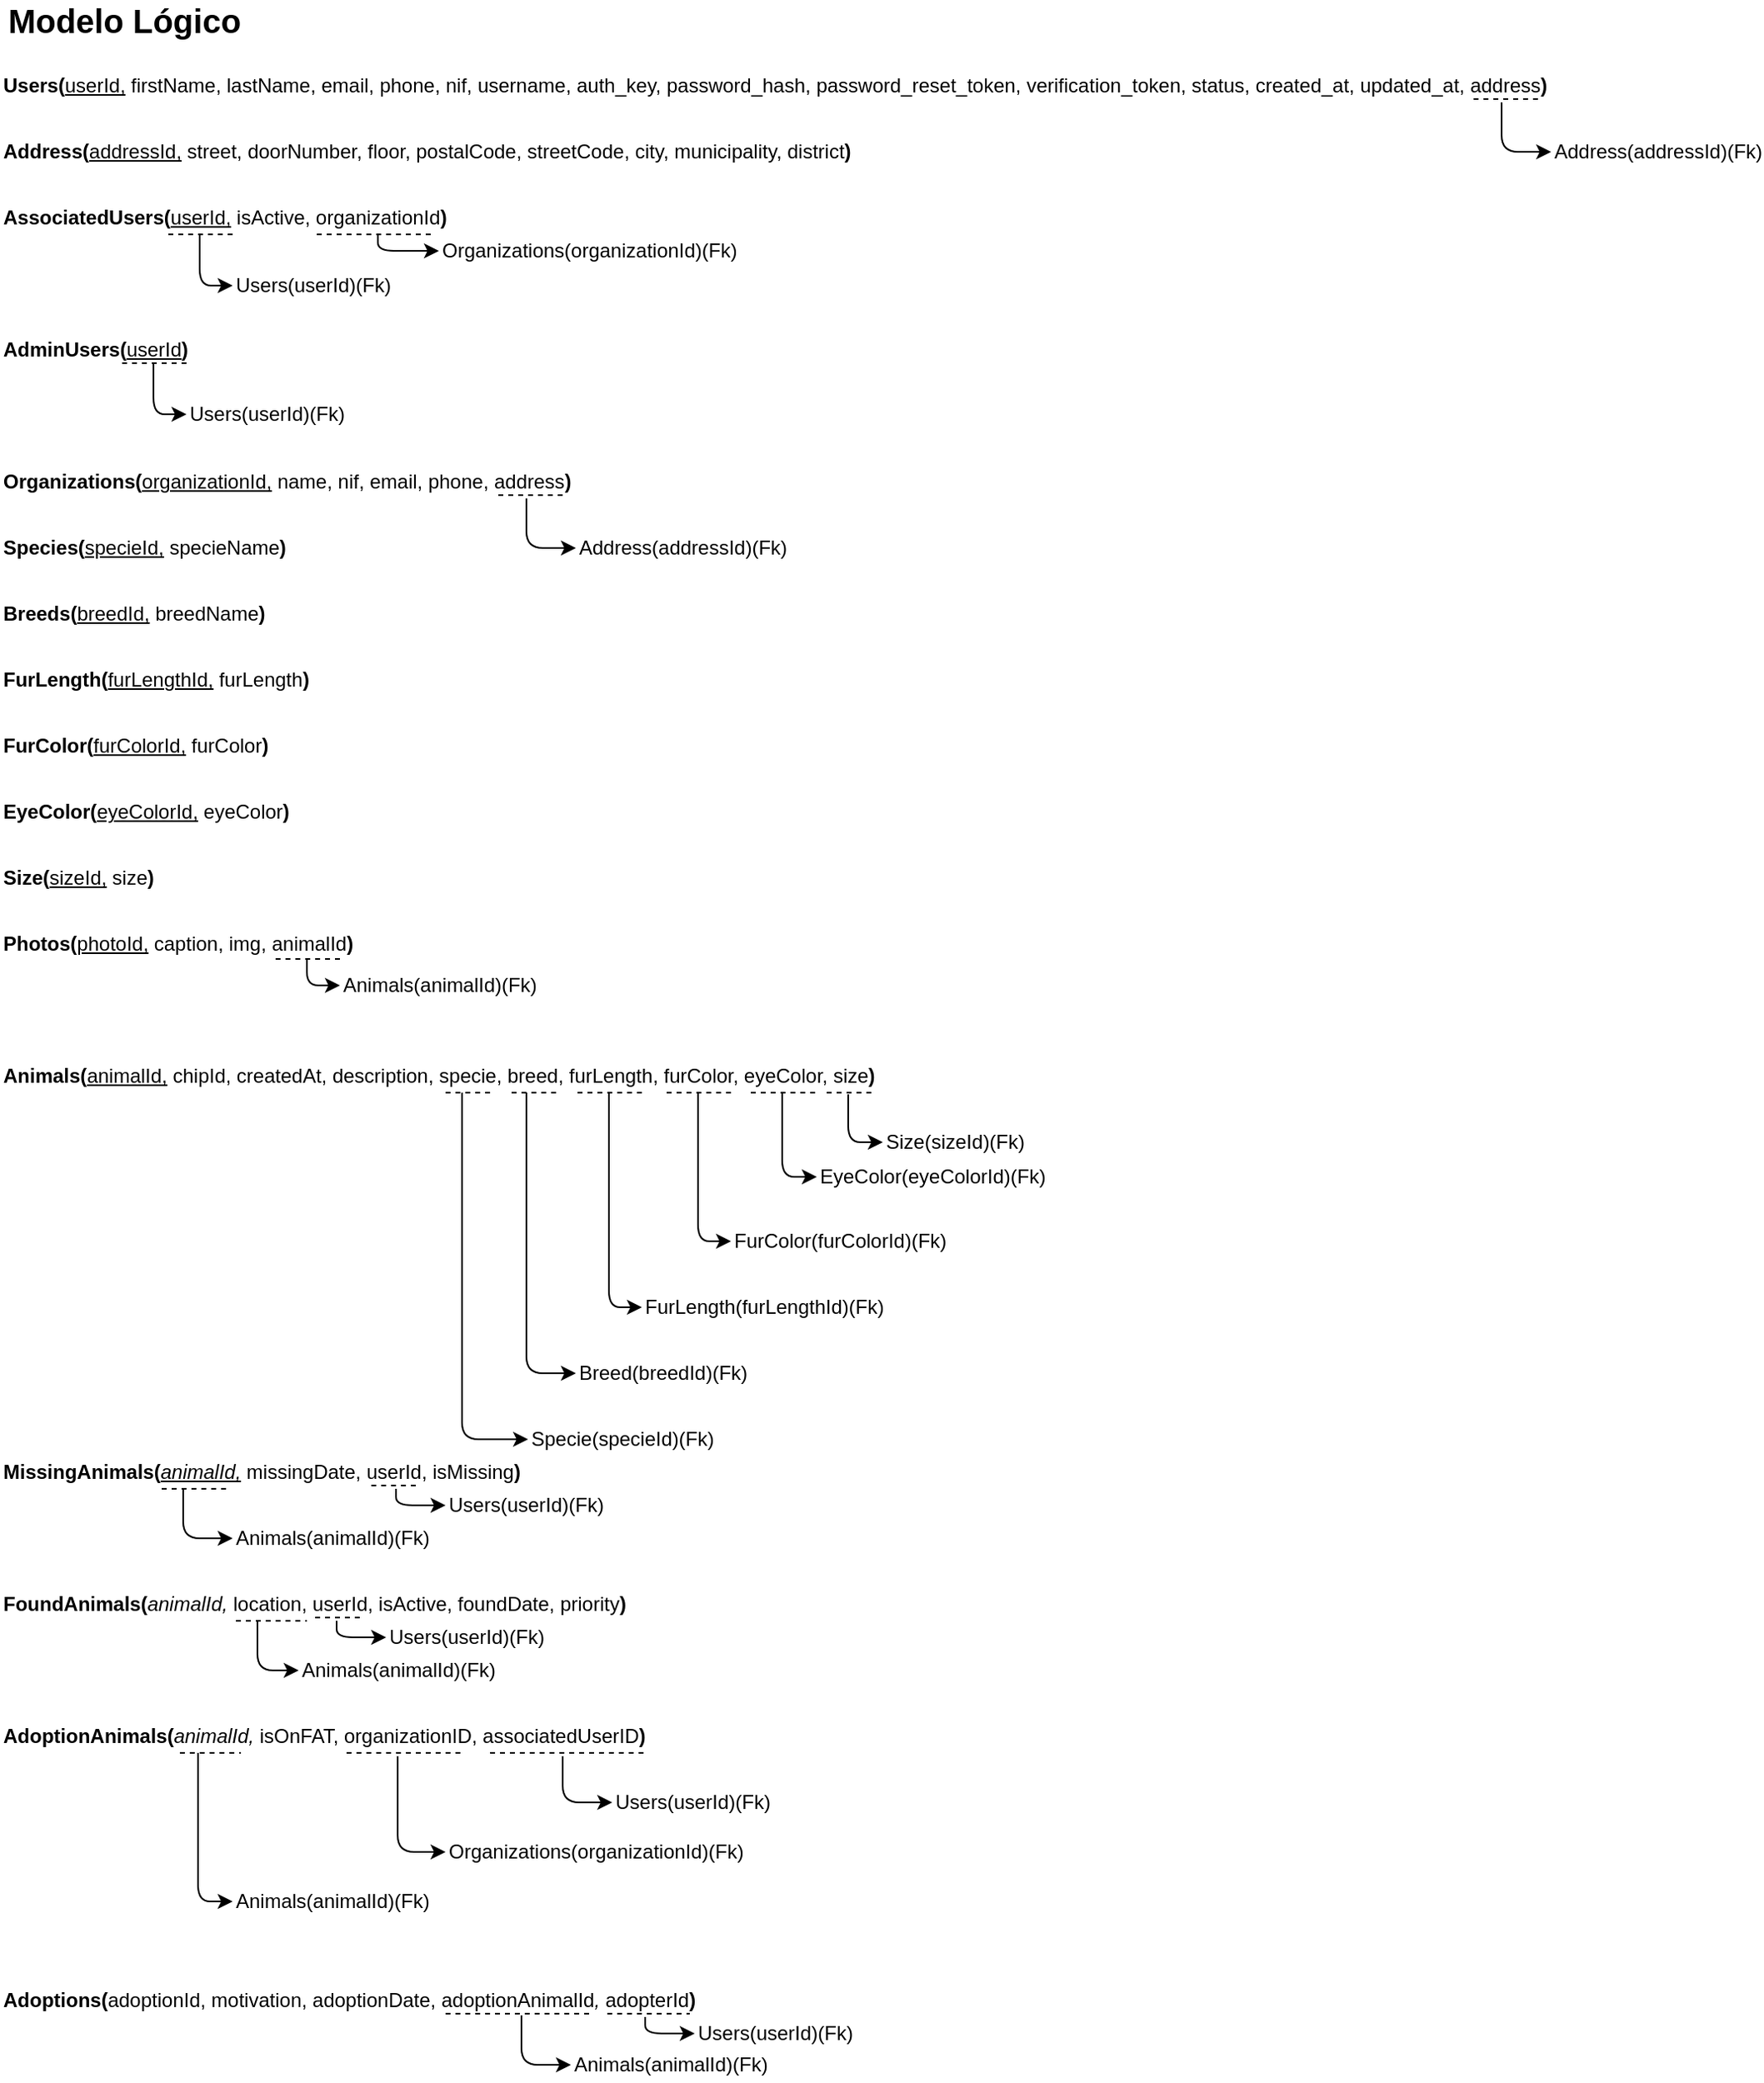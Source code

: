 <mxfile version="13.8.6" type="github">
  <diagram id="GfHvBRDyiS6jTgqCynyz" name="Page-1">
    <mxGraphModel dx="981" dy="535" grid="1" gridSize="10" guides="1" tooltips="1" connect="1" arrows="1" fold="1" page="1" pageScale="1" pageWidth="827" pageHeight="1169" math="0" shadow="0">
      <root>
        <mxCell id="0" />
        <mxCell id="1" parent="0" />
        <mxCell id="PWocoFGBxg9T5XWIW6W9-1" value="Modelo Lógico" style="text;html=1;strokeColor=none;fillColor=none;align=center;verticalAlign=middle;rounded=0;fontStyle=1;fontSize=20;" parent="1" vertex="1">
          <mxGeometry x="40" y="20" width="150" height="20" as="geometry" />
        </mxCell>
        <mxCell id="PWocoFGBxg9T5XWIW6W9-2" value="&lt;b&gt;Users(&lt;/b&gt;&lt;u&gt;userId,&lt;/u&gt;&amp;nbsp;firstName, lastName, email, phone, nif, username, auth_key, password_hash, password_reset_token, verification_token, status, created_at, updated_at, address&lt;b&gt;)&lt;/b&gt;" style="text;html=1;strokeColor=none;fillColor=none;align=left;verticalAlign=middle;rounded=0;" parent="1" vertex="1">
          <mxGeometry x="40" y="60" width="190" height="20" as="geometry" />
        </mxCell>
        <mxCell id="PWocoFGBxg9T5XWIW6W9-3" value="&lt;div&gt;&lt;b&gt;Organizations(&lt;/b&gt;&lt;u&gt;organizationId,&lt;/u&gt;&lt;span&gt;&amp;nbsp;name, nif, email, phone, address&lt;/span&gt;&lt;b&gt;)&lt;/b&gt;&lt;/div&gt;" style="text;html=1;strokeColor=none;fillColor=none;align=left;verticalAlign=middle;rounded=0;" parent="1" vertex="1">
          <mxGeometry x="40" y="300" width="40" height="20" as="geometry" />
        </mxCell>
        <mxCell id="PWocoFGBxg9T5XWIW6W9-4" value="&lt;b&gt;Animals(&lt;/b&gt;&lt;u&gt;animalId,&lt;/u&gt;&amp;nbsp;chipId, createdAt, description, specie, breed, furLength, furColor, eyeColor, size&lt;b&gt;)&lt;/b&gt;" style="text;html=1;strokeColor=none;fillColor=none;align=left;verticalAlign=middle;rounded=0;" parent="1" vertex="1">
          <mxGeometry x="40" y="660" width="40" height="20" as="geometry" />
        </mxCell>
        <mxCell id="PWocoFGBxg9T5XWIW6W9-9" value="" style="group" parent="1" vertex="1" connectable="0">
          <mxGeometry x="40" y="980" width="181" height="49" as="geometry" />
        </mxCell>
        <mxCell id="PWocoFGBxg9T5XWIW6W9-10" value="&lt;b&gt;FoundAnimals(&lt;/b&gt;&lt;i&gt;animalId,&lt;/i&gt;&amp;nbsp;location, userId, isActive, foundDate, priority&lt;b&gt;)&lt;/b&gt;" style="text;html=1;strokeColor=none;fillColor=none;align=left;verticalAlign=middle;rounded=0;" parent="PWocoFGBxg9T5XWIW6W9-9" vertex="1">
          <mxGeometry width="40" height="20" as="geometry" />
        </mxCell>
        <mxCell id="PWocoFGBxg9T5XWIW6W9-11" value="" style="endArrow=classic;html=1;edgeStyle=orthogonalEdgeStyle;entryX=0;entryY=0.5;entryDx=0;entryDy=0;" parent="PWocoFGBxg9T5XWIW6W9-9" target="PWocoFGBxg9T5XWIW6W9-17" edge="1">
          <mxGeometry width="50" height="50" relative="1" as="geometry">
            <mxPoint x="156" y="20" as="sourcePoint" />
            <mxPoint x="200" y="30" as="targetPoint" />
            <Array as="points">
              <mxPoint x="156" y="50" />
            </Array>
          </mxGeometry>
        </mxCell>
        <mxCell id="PWocoFGBxg9T5XWIW6W9-12" value="" style="endArrow=none;dashed=1;html=1;strokeWidth=1;" parent="PWocoFGBxg9T5XWIW6W9-9" edge="1">
          <mxGeometry width="50" height="50" relative="1" as="geometry">
            <mxPoint x="143" y="20" as="sourcePoint" />
            <mxPoint x="186" y="20" as="targetPoint" />
          </mxGeometry>
        </mxCell>
        <mxCell id="PWocoFGBxg9T5XWIW6W9-13" value="" style="group" parent="1" vertex="1" connectable="0">
          <mxGeometry x="40" y="1060" width="181" height="49" as="geometry" />
        </mxCell>
        <mxCell id="PWocoFGBxg9T5XWIW6W9-14" value="&lt;b&gt;AdoptionAnimals(&lt;/b&gt;&lt;i&gt;animalId,&lt;/i&gt;&amp;nbsp;isOnFAT, organizationID, associatedUserID&lt;b&gt;)&lt;/b&gt;" style="text;html=1;strokeColor=none;fillColor=none;align=left;verticalAlign=middle;rounded=0;" parent="PWocoFGBxg9T5XWIW6W9-13" vertex="1">
          <mxGeometry width="40" height="20" as="geometry" />
        </mxCell>
        <mxCell id="PWocoFGBxg9T5XWIW6W9-15" value="" style="endArrow=classic;html=1;edgeStyle=orthogonalEdgeStyle;entryX=0;entryY=0.5;entryDx=0;entryDy=0;" parent="PWocoFGBxg9T5XWIW6W9-13" target="PWocoFGBxg9T5XWIW6W9-25" edge="1">
          <mxGeometry width="50" height="50" relative="1" as="geometry">
            <mxPoint x="120" y="20" as="sourcePoint" />
            <mxPoint x="150" y="40" as="targetPoint" />
            <Array as="points">
              <mxPoint x="120" y="110" />
            </Array>
          </mxGeometry>
        </mxCell>
        <mxCell id="PWocoFGBxg9T5XWIW6W9-16" value="" style="endArrow=none;dashed=1;html=1;strokeWidth=1;" parent="PWocoFGBxg9T5XWIW6W9-13" edge="1">
          <mxGeometry width="50" height="50" relative="1" as="geometry">
            <mxPoint x="109" y="20" as="sourcePoint" />
            <mxPoint x="146" y="20" as="targetPoint" />
          </mxGeometry>
        </mxCell>
        <mxCell id="PWocoFGBxg9T5XWIW6W9-17" value="Animals(animalId)(Fk)" style="text;html=1;strokeColor=none;fillColor=none;align=left;verticalAlign=middle;rounded=0;" parent="1" vertex="1">
          <mxGeometry x="221" y="1020" width="40" height="20" as="geometry" />
        </mxCell>
        <mxCell id="PWocoFGBxg9T5XWIW6W9-18" value="" style="endArrow=none;dashed=1;html=1;strokeWidth=1;" parent="1" edge="1">
          <mxGeometry width="50" height="50" relative="1" as="geometry">
            <mxPoint x="265" y="918" as="sourcePoint" />
            <mxPoint x="295" y="918" as="targetPoint" />
          </mxGeometry>
        </mxCell>
        <mxCell id="PWocoFGBxg9T5XWIW6W9-19" value="" style="endArrow=classic;html=1;strokeWidth=1;entryX=0;entryY=0.5;entryDx=0;entryDy=0;" parent="1" target="PWocoFGBxg9T5XWIW6W9-8" edge="1">
          <mxGeometry width="50" height="50" relative="1" as="geometry">
            <mxPoint x="151" y="920" as="sourcePoint" />
            <mxPoint x="231" y="1020" as="targetPoint" />
            <Array as="points">
              <mxPoint x="151" y="950" />
            </Array>
          </mxGeometry>
        </mxCell>
        <mxCell id="PWocoFGBxg9T5XWIW6W9-20" value="" style="endArrow=classic;html=1;strokeWidth=1;entryX=0;entryY=0.5;entryDx=0;entryDy=0;" parent="1" edge="1">
          <mxGeometry width="50" height="50" relative="1" as="geometry">
            <mxPoint x="280" y="920" as="sourcePoint" />
            <mxPoint x="310" y="930" as="targetPoint" />
            <Array as="points">
              <mxPoint x="280" y="930" />
            </Array>
          </mxGeometry>
        </mxCell>
        <mxCell id="PWocoFGBxg9T5XWIW6W9-21" value="Users(userId)(Fk)" style="text;html=1;strokeColor=none;fillColor=none;align=left;verticalAlign=middle;rounded=0;" parent="1" vertex="1">
          <mxGeometry x="310" y="920" width="40" height="20" as="geometry" />
        </mxCell>
        <mxCell id="PWocoFGBxg9T5XWIW6W9-22" value="" style="endArrow=none;dashed=1;html=1;strokeWidth=1;" parent="1" edge="1">
          <mxGeometry width="50" height="50" relative="1" as="geometry">
            <mxPoint x="231" y="998" as="sourcePoint" />
            <mxPoint x="261" y="998" as="targetPoint" />
          </mxGeometry>
        </mxCell>
        <mxCell id="PWocoFGBxg9T5XWIW6W9-23" value="" style="endArrow=classic;html=1;strokeWidth=1;entryX=0;entryY=0.5;entryDx=0;entryDy=0;" parent="1" target="PWocoFGBxg9T5XWIW6W9-24" edge="1">
          <mxGeometry width="50" height="50" relative="1" as="geometry">
            <mxPoint x="244" y="1000" as="sourcePoint" />
            <mxPoint x="204" y="1100" as="targetPoint" />
            <Array as="points">
              <mxPoint x="244" y="1010" />
            </Array>
          </mxGeometry>
        </mxCell>
        <mxCell id="PWocoFGBxg9T5XWIW6W9-24" value="Users(userId)(Fk)" style="text;html=1;strokeColor=none;fillColor=none;align=left;verticalAlign=middle;rounded=0;" parent="1" vertex="1">
          <mxGeometry x="274" y="1000" width="40" height="20" as="geometry" />
        </mxCell>
        <mxCell id="PWocoFGBxg9T5XWIW6W9-25" value="Animals(animalId)(Fk)" style="text;html=1;strokeColor=none;fillColor=none;align=left;verticalAlign=middle;rounded=0;" parent="1" vertex="1">
          <mxGeometry x="181" y="1160" width="40" height="20" as="geometry" />
        </mxCell>
        <mxCell id="PWocoFGBxg9T5XWIW6W9-26" value="" style="endArrow=none;dashed=1;html=1;strokeWidth=1;" parent="1" edge="1">
          <mxGeometry width="50" height="50" relative="1" as="geometry">
            <mxPoint x="337" y="1080" as="sourcePoint" />
            <mxPoint x="430" y="1080" as="targetPoint" />
          </mxGeometry>
        </mxCell>
        <mxCell id="PWocoFGBxg9T5XWIW6W9-27" value="" style="endArrow=classic;html=1;strokeWidth=1;entryX=0;entryY=0.5;entryDx=0;entryDy=0;" parent="1" target="PWocoFGBxg9T5XWIW6W9-28" edge="1">
          <mxGeometry width="50" height="50" relative="1" as="geometry">
            <mxPoint x="381" y="1082" as="sourcePoint" />
            <mxPoint x="341" y="1182" as="targetPoint" />
            <Array as="points">
              <mxPoint x="381" y="1110" />
            </Array>
          </mxGeometry>
        </mxCell>
        <mxCell id="PWocoFGBxg9T5XWIW6W9-28" value="Users(userId)(Fk)" style="text;html=1;strokeColor=none;fillColor=none;align=left;verticalAlign=middle;rounded=0;" parent="1" vertex="1">
          <mxGeometry x="411" y="1100" width="40" height="20" as="geometry" />
        </mxCell>
        <mxCell id="PWocoFGBxg9T5XWIW6W9-29" value="" style="endArrow=none;dashed=1;html=1;strokeWidth=1;" parent="1" edge="1">
          <mxGeometry width="50" height="50" relative="1" as="geometry">
            <mxPoint x="250" y="1080" as="sourcePoint" />
            <mxPoint x="320" y="1080" as="targetPoint" />
          </mxGeometry>
        </mxCell>
        <mxCell id="PWocoFGBxg9T5XWIW6W9-30" value="" style="endArrow=classic;html=1;strokeWidth=1;entryX=0;entryY=0.5;entryDx=0;entryDy=0;" parent="1" target="PWocoFGBxg9T5XWIW6W9-31" edge="1">
          <mxGeometry width="50" height="50" relative="1" as="geometry">
            <mxPoint x="281" y="1082" as="sourcePoint" />
            <mxPoint x="241" y="1182" as="targetPoint" />
            <Array as="points">
              <mxPoint x="281" y="1140" />
            </Array>
          </mxGeometry>
        </mxCell>
        <mxCell id="PWocoFGBxg9T5XWIW6W9-31" value="Organizations(organizationId)(Fk)" style="text;html=1;strokeColor=none;fillColor=none;align=left;verticalAlign=middle;rounded=0;" parent="1" vertex="1">
          <mxGeometry x="310" y="1130" width="40" height="20" as="geometry" />
        </mxCell>
        <mxCell id="PWocoFGBxg9T5XWIW6W9-32" value="&lt;b&gt;AssociatedUsers(&lt;/b&gt;&lt;u&gt;userId,&lt;/u&gt;&amp;nbsp;isActive, organizationId&lt;b&gt;)&lt;/b&gt;" style="text;html=1;strokeColor=none;fillColor=none;align=left;verticalAlign=middle;rounded=0;" parent="1" vertex="1">
          <mxGeometry x="40" y="140" width="40" height="20" as="geometry" />
        </mxCell>
        <mxCell id="PWocoFGBxg9T5XWIW6W9-33" value="" style="endArrow=none;dashed=1;html=1;strokeWidth=1;" parent="1" edge="1">
          <mxGeometry width="50" height="50" relative="1" as="geometry">
            <mxPoint x="142" y="160" as="sourcePoint" />
            <mxPoint x="181" y="160" as="targetPoint" />
          </mxGeometry>
        </mxCell>
        <mxCell id="PWocoFGBxg9T5XWIW6W9-34" value="" style="endArrow=none;dashed=1;html=1;strokeWidth=1;" parent="1" edge="1">
          <mxGeometry width="50" height="50" relative="1" as="geometry">
            <mxPoint x="232" y="160" as="sourcePoint" />
            <mxPoint x="302" y="160" as="targetPoint" />
          </mxGeometry>
        </mxCell>
        <mxCell id="PWocoFGBxg9T5XWIW6W9-35" value="" style="endArrow=classic;html=1;strokeWidth=1;entryX=0;entryY=0.5;entryDx=0;entryDy=0;" parent="1" target="PWocoFGBxg9T5XWIW6W9-36" edge="1">
          <mxGeometry width="50" height="50" relative="1" as="geometry">
            <mxPoint x="161" y="160" as="sourcePoint" />
            <mxPoint x="151" y="190" as="targetPoint" />
            <Array as="points">
              <mxPoint x="161" y="191" />
            </Array>
          </mxGeometry>
        </mxCell>
        <mxCell id="PWocoFGBxg9T5XWIW6W9-36" value="Users(userId)(Fk)" style="text;html=1;strokeColor=none;fillColor=none;align=left;verticalAlign=middle;rounded=0;" parent="1" vertex="1">
          <mxGeometry x="181" y="181" width="40" height="20" as="geometry" />
        </mxCell>
        <mxCell id="PWocoFGBxg9T5XWIW6W9-37" value="Organizations(organizationId)(Fk)" style="text;html=1;strokeColor=none;fillColor=none;align=left;verticalAlign=middle;rounded=0;" parent="1" vertex="1">
          <mxGeometry x="306" y="160" width="40" height="20" as="geometry" />
        </mxCell>
        <mxCell id="PWocoFGBxg9T5XWIW6W9-38" value="" style="endArrow=classic;html=1;strokeWidth=1;entryX=0;entryY=0.5;entryDx=0;entryDy=0;" parent="1" target="PWocoFGBxg9T5XWIW6W9-37" edge="1">
          <mxGeometry width="50" height="50" relative="1" as="geometry">
            <mxPoint x="269" y="160" as="sourcePoint" />
            <mxPoint x="269" y="60" as="targetPoint" />
            <Array as="points">
              <mxPoint x="269" y="170" />
            </Array>
          </mxGeometry>
        </mxCell>
        <mxCell id="PWocoFGBxg9T5XWIW6W9-43" value="" style="endArrow=none;dashed=1;html=1;strokeWidth=1;" parent="1" edge="1">
          <mxGeometry width="50" height="50" relative="1" as="geometry">
            <mxPoint x="310" y="680" as="sourcePoint" />
            <mxPoint x="340" y="680" as="targetPoint" />
          </mxGeometry>
        </mxCell>
        <mxCell id="PWocoFGBxg9T5XWIW6W9-44" value="" style="endArrow=classic;html=1;strokeWidth=1;entryX=0;entryY=0.5;entryDx=0;entryDy=0;" parent="1" target="PWocoFGBxg9T5XWIW6W9-45" edge="1">
          <mxGeometry width="50" height="50" relative="1" as="geometry">
            <mxPoint x="320" y="680" as="sourcePoint" />
            <mxPoint x="310" y="710" as="targetPoint" />
            <Array as="points">
              <mxPoint x="320" y="890" />
            </Array>
          </mxGeometry>
        </mxCell>
        <mxCell id="PWocoFGBxg9T5XWIW6W9-45" value="Specie(specieId)(Fk)" style="text;html=1;strokeColor=none;fillColor=none;align=left;verticalAlign=middle;rounded=0;" parent="1" vertex="1">
          <mxGeometry x="360" y="880" width="40" height="20" as="geometry" />
        </mxCell>
        <mxCell id="PWocoFGBxg9T5XWIW6W9-46" value="" style="endArrow=none;dashed=1;html=1;strokeWidth=1;" parent="1" edge="1">
          <mxGeometry width="50" height="50" relative="1" as="geometry">
            <mxPoint x="350" y="680" as="sourcePoint" />
            <mxPoint x="380" y="680" as="targetPoint" />
          </mxGeometry>
        </mxCell>
        <mxCell id="PWocoFGBxg9T5XWIW6W9-47" value="" style="endArrow=classic;html=1;strokeWidth=1;entryX=0;entryY=0.5;entryDx=0;entryDy=0;" parent="1" target="PWocoFGBxg9T5XWIW6W9-48" edge="1">
          <mxGeometry width="50" height="50" relative="1" as="geometry">
            <mxPoint x="359" y="680" as="sourcePoint" />
            <mxPoint x="349" y="780" as="targetPoint" />
            <Array as="points">
              <mxPoint x="359" y="781" />
              <mxPoint x="359" y="850" />
            </Array>
          </mxGeometry>
        </mxCell>
        <mxCell id="PWocoFGBxg9T5XWIW6W9-48" value="Breed(breedId)(Fk)" style="text;html=1;strokeColor=none;fillColor=none;align=left;verticalAlign=middle;rounded=0;" parent="1" vertex="1">
          <mxGeometry x="389" y="840" width="40" height="20" as="geometry" />
        </mxCell>
        <mxCell id="PWocoFGBxg9T5XWIW6W9-49" value="" style="endArrow=none;dashed=1;html=1;strokeWidth=1;" parent="1" edge="1">
          <mxGeometry width="50" height="50" relative="1" as="geometry">
            <mxPoint x="390" y="680" as="sourcePoint" />
            <mxPoint x="430" y="680" as="targetPoint" />
          </mxGeometry>
        </mxCell>
        <mxCell id="PWocoFGBxg9T5XWIW6W9-50" value="" style="endArrow=classic;html=1;strokeWidth=1;entryX=0;entryY=0.5;entryDx=0;entryDy=0;" parent="1" target="PWocoFGBxg9T5XWIW6W9-51" edge="1">
          <mxGeometry width="50" height="50" relative="1" as="geometry">
            <mxPoint x="409" y="680" as="sourcePoint" />
            <mxPoint x="399" y="710" as="targetPoint" />
            <Array as="points">
              <mxPoint x="409" y="810" />
            </Array>
          </mxGeometry>
        </mxCell>
        <mxCell id="PWocoFGBxg9T5XWIW6W9-51" value="FurLength(furLengthId)(Fk)" style="text;html=1;strokeColor=none;fillColor=none;align=left;verticalAlign=middle;rounded=0;" parent="1" vertex="1">
          <mxGeometry x="429" y="800" width="40" height="20" as="geometry" />
        </mxCell>
        <mxCell id="PWocoFGBxg9T5XWIW6W9-54" value="" style="endArrow=none;dashed=1;html=1;strokeWidth=1;" parent="1" edge="1">
          <mxGeometry width="50" height="50" relative="1" as="geometry">
            <mxPoint x="444" y="680" as="sourcePoint" />
            <mxPoint x="483" y="680" as="targetPoint" />
          </mxGeometry>
        </mxCell>
        <mxCell id="PWocoFGBxg9T5XWIW6W9-55" value="" style="endArrow=classic;html=1;strokeWidth=1;entryX=0;entryY=0.5;entryDx=0;entryDy=0;" parent="1" target="PWocoFGBxg9T5XWIW6W9-56" edge="1">
          <mxGeometry width="50" height="50" relative="1" as="geometry">
            <mxPoint x="463" y="680" as="sourcePoint" />
            <mxPoint x="453" y="710" as="targetPoint" />
            <Array as="points">
              <mxPoint x="463" y="770" />
            </Array>
          </mxGeometry>
        </mxCell>
        <mxCell id="PWocoFGBxg9T5XWIW6W9-56" value="FurColor(furColorId)(Fk)" style="text;html=1;strokeColor=none;fillColor=none;align=left;verticalAlign=middle;rounded=0;" parent="1" vertex="1">
          <mxGeometry x="483" y="760" width="40" height="20" as="geometry" />
        </mxCell>
        <mxCell id="PWocoFGBxg9T5XWIW6W9-57" value="" style="endArrow=none;dashed=1;html=1;strokeWidth=1;" parent="1" edge="1">
          <mxGeometry width="50" height="50" relative="1" as="geometry">
            <mxPoint x="495" y="680" as="sourcePoint" />
            <mxPoint x="534" y="680" as="targetPoint" />
          </mxGeometry>
        </mxCell>
        <mxCell id="PWocoFGBxg9T5XWIW6W9-58" value="" style="endArrow=classic;html=1;strokeWidth=1;entryX=0;entryY=0.5;entryDx=0;entryDy=0;" parent="1" target="PWocoFGBxg9T5XWIW6W9-59" edge="1">
          <mxGeometry width="50" height="50" relative="1" as="geometry">
            <mxPoint x="514" y="680" as="sourcePoint" />
            <mxPoint x="504" y="710" as="targetPoint" />
            <Array as="points">
              <mxPoint x="514" y="731" />
            </Array>
          </mxGeometry>
        </mxCell>
        <mxCell id="PWocoFGBxg9T5XWIW6W9-59" value="EyeColor(eyeColorId)(Fk)" style="text;html=1;strokeColor=none;fillColor=none;align=left;verticalAlign=middle;rounded=0;" parent="1" vertex="1">
          <mxGeometry x="535" y="721" width="40" height="20" as="geometry" />
        </mxCell>
        <mxCell id="PWocoFGBxg9T5XWIW6W9-68" value="&lt;b&gt;AdminUsers(&lt;/b&gt;&lt;u&gt;userId&lt;/u&gt;&lt;b&gt;)&lt;/b&gt;" style="text;html=1;strokeColor=none;fillColor=none;align=left;verticalAlign=middle;rounded=0;" parent="1" vertex="1">
          <mxGeometry x="40" y="220" width="40" height="20" as="geometry" />
        </mxCell>
        <mxCell id="PWocoFGBxg9T5XWIW6W9-69" value="" style="endArrow=none;dashed=1;html=1;strokeWidth=1;" parent="1" edge="1">
          <mxGeometry width="50" height="50" relative="1" as="geometry">
            <mxPoint x="114" y="238" as="sourcePoint" />
            <mxPoint x="153" y="238" as="targetPoint" />
          </mxGeometry>
        </mxCell>
        <mxCell id="PWocoFGBxg9T5XWIW6W9-70" value="" style="endArrow=classic;html=1;strokeWidth=1;entryX=0;entryY=0.5;entryDx=0;entryDy=0;" parent="1" target="PWocoFGBxg9T5XWIW6W9-71" edge="1">
          <mxGeometry width="50" height="50" relative="1" as="geometry">
            <mxPoint x="133" y="238" as="sourcePoint" />
            <mxPoint x="123" y="268" as="targetPoint" />
            <Array as="points">
              <mxPoint x="133" y="269" />
            </Array>
          </mxGeometry>
        </mxCell>
        <mxCell id="PWocoFGBxg9T5XWIW6W9-71" value="Users(userId)(Fk)" style="text;html=1;strokeColor=none;fillColor=none;align=left;verticalAlign=middle;rounded=0;" parent="1" vertex="1">
          <mxGeometry x="153" y="259" width="40" height="20" as="geometry" />
        </mxCell>
        <mxCell id="PWocoFGBxg9T5XWIW6W9-85" value="&lt;b&gt;Species(&lt;/b&gt;&lt;u&gt;specieId,&lt;/u&gt;&amp;nbsp;specieName&lt;b&gt;)&lt;/b&gt;" style="text;html=1;strokeColor=none;fillColor=none;align=left;verticalAlign=middle;rounded=0;" parent="1" vertex="1">
          <mxGeometry x="40" y="340" width="40" height="20" as="geometry" />
        </mxCell>
        <mxCell id="PWocoFGBxg9T5XWIW6W9-89" value="&lt;b&gt;Breeds(&lt;/b&gt;&lt;u&gt;breedId,&lt;/u&gt;&amp;nbsp;breedName&lt;b&gt;)&lt;/b&gt;" style="text;html=1;strokeColor=none;fillColor=none;align=left;verticalAlign=middle;rounded=0;" parent="1" vertex="1">
          <mxGeometry x="40" y="380" width="40" height="20" as="geometry" />
        </mxCell>
        <mxCell id="PWocoFGBxg9T5XWIW6W9-90" value="&lt;b&gt;FurLength(&lt;/b&gt;&lt;u&gt;furLengthId,&lt;/u&gt;&amp;nbsp;furLength&lt;b&gt;)&lt;/b&gt;" style="text;html=1;strokeColor=none;fillColor=none;align=left;verticalAlign=middle;rounded=0;" parent="1" vertex="1">
          <mxGeometry x="40" y="420" width="40" height="20" as="geometry" />
        </mxCell>
        <mxCell id="PWocoFGBxg9T5XWIW6W9-91" value="&lt;b&gt;FurColor(&lt;/b&gt;&lt;u&gt;furColorId,&lt;/u&gt;&amp;nbsp;furColor&lt;b&gt;)&lt;/b&gt;" style="text;html=1;strokeColor=none;fillColor=none;align=left;verticalAlign=middle;rounded=0;" parent="1" vertex="1">
          <mxGeometry x="40" y="460" width="40" height="20" as="geometry" />
        </mxCell>
        <mxCell id="PWocoFGBxg9T5XWIW6W9-92" value="&lt;b&gt;EyeColor(&lt;/b&gt;&lt;u&gt;eyeColorId,&lt;/u&gt;&amp;nbsp;eyeColor&lt;b&gt;)&lt;/b&gt;" style="text;html=1;strokeColor=none;fillColor=none;align=left;verticalAlign=middle;rounded=0;" parent="1" vertex="1">
          <mxGeometry x="40" y="500" width="40" height="20" as="geometry" />
        </mxCell>
        <mxCell id="PWocoFGBxg9T5XWIW6W9-93" value="&lt;b&gt;Size(&lt;/b&gt;&lt;u&gt;sizeId,&lt;/u&gt;&amp;nbsp;size&lt;b&gt;)&lt;/b&gt;" style="text;html=1;strokeColor=none;fillColor=none;align=left;verticalAlign=middle;rounded=0;" parent="1" vertex="1">
          <mxGeometry x="40" y="540" width="40" height="20" as="geometry" />
        </mxCell>
        <mxCell id="PWocoFGBxg9T5XWIW6W9-94" value="&lt;b&gt;Photos(&lt;/b&gt;&lt;u&gt;photoId,&lt;/u&gt;&amp;nbsp;caption, img, animalId&lt;b&gt;)&lt;/b&gt;" style="text;html=1;strokeColor=none;fillColor=none;align=left;verticalAlign=middle;rounded=0;" parent="1" vertex="1">
          <mxGeometry x="40" y="580" width="40" height="20" as="geometry" />
        </mxCell>
        <mxCell id="PWocoFGBxg9T5XWIW6W9-95" value="" style="endArrow=none;dashed=1;html=1;strokeWidth=1;" parent="1" edge="1">
          <mxGeometry width="50" height="50" relative="1" as="geometry">
            <mxPoint x="541" y="680" as="sourcePoint" />
            <mxPoint x="570" y="680" as="targetPoint" />
          </mxGeometry>
        </mxCell>
        <mxCell id="PWocoFGBxg9T5XWIW6W9-96" value="" style="endArrow=classic;html=1;strokeWidth=1;entryX=0;entryY=0.5;entryDx=0;entryDy=0;" parent="1" target="PWocoFGBxg9T5XWIW6W9-97" edge="1">
          <mxGeometry width="50" height="50" relative="1" as="geometry">
            <mxPoint x="554" y="681" as="sourcePoint" />
            <mxPoint x="544" y="711" as="targetPoint" />
            <Array as="points">
              <mxPoint x="554" y="710" />
            </Array>
          </mxGeometry>
        </mxCell>
        <mxCell id="PWocoFGBxg9T5XWIW6W9-97" value="Size(sizeId)(Fk)" style="text;html=1;strokeColor=none;fillColor=none;align=left;verticalAlign=middle;rounded=0;" parent="1" vertex="1">
          <mxGeometry x="575" y="700" width="40" height="20" as="geometry" />
        </mxCell>
        <mxCell id="PWocoFGBxg9T5XWIW6W9-6" value="&lt;b&gt;MissingAnimals(&lt;/b&gt;&lt;i&gt;&lt;u&gt;animalId,&lt;/u&gt;&amp;nbsp;&lt;/i&gt;missingDate, userId, isMissing&lt;b&gt;)&lt;/b&gt;" style="text;html=1;strokeColor=none;fillColor=none;align=left;verticalAlign=middle;rounded=0;" parent="1" vertex="1">
          <mxGeometry x="40" y="900" width="40" height="20" as="geometry" />
        </mxCell>
        <mxCell id="PWocoFGBxg9T5XWIW6W9-7" value="" style="endArrow=none;dashed=1;html=1;strokeWidth=1;" parent="1" edge="1">
          <mxGeometry x="40" y="900" width="50" height="50" as="geometry">
            <mxPoint x="138" y="920" as="sourcePoint" />
            <mxPoint x="180" y="920" as="targetPoint" />
          </mxGeometry>
        </mxCell>
        <mxCell id="PWocoFGBxg9T5XWIW6W9-8" value="Animals(animalId)(Fk)" style="text;html=1;strokeColor=none;fillColor=none;align=left;verticalAlign=middle;rounded=0;" parent="1" vertex="1">
          <mxGeometry x="181" y="940" width="40" height="20" as="geometry" />
        </mxCell>
        <mxCell id="5tncFmEeMktKya2R_u3N-8" value="" style="endArrow=classic;html=1;strokeWidth=1;entryX=0;entryY=0.5;entryDx=0;entryDy=0;" parent="1" target="5tncFmEeMktKya2R_u3N-10" edge="1">
          <mxGeometry width="50" height="50" relative="1" as="geometry">
            <mxPoint x="226" y="599" as="sourcePoint" />
            <mxPoint x="306" y="699" as="targetPoint" />
            <Array as="points">
              <mxPoint x="226" y="615" />
            </Array>
          </mxGeometry>
        </mxCell>
        <mxCell id="5tncFmEeMktKya2R_u3N-9" value="" style="endArrow=none;dashed=1;html=1;strokeWidth=1;" parent="1" edge="1">
          <mxGeometry x="109" y="579" width="50" height="50" as="geometry">
            <mxPoint x="207" y="599" as="sourcePoint" />
            <mxPoint x="249" y="599" as="targetPoint" />
          </mxGeometry>
        </mxCell>
        <mxCell id="5tncFmEeMktKya2R_u3N-10" value="Animals(animalId)(Fk)" style="text;html=1;strokeColor=none;fillColor=none;align=left;verticalAlign=middle;rounded=0;" parent="1" vertex="1">
          <mxGeometry x="246" y="605" width="40" height="20" as="geometry" />
        </mxCell>
        <mxCell id="4RUtX9jEPZVwRdxin6sf-4" value="" style="endArrow=none;dashed=1;html=1;strokeWidth=1;" parent="1" edge="1">
          <mxGeometry width="50" height="50" relative="1" as="geometry">
            <mxPoint x="408" y="1238" as="sourcePoint" />
            <mxPoint x="458" y="1238" as="targetPoint" />
          </mxGeometry>
        </mxCell>
        <mxCell id="4RUtX9jEPZVwRdxin6sf-5" value="" style="endArrow=classic;html=1;strokeWidth=1;entryX=0;entryY=0.5;entryDx=0;entryDy=0;" parent="1" target="4RUtX9jEPZVwRdxin6sf-10" edge="1">
          <mxGeometry width="50" height="50" relative="1" as="geometry">
            <mxPoint x="356" y="1239" as="sourcePoint" />
            <mxPoint x="436" y="1339" as="targetPoint" />
            <Array as="points">
              <mxPoint x="356" y="1269" />
            </Array>
          </mxGeometry>
        </mxCell>
        <mxCell id="4RUtX9jEPZVwRdxin6sf-6" value="" style="endArrow=classic;html=1;strokeWidth=1;entryX=0;entryY=0.5;entryDx=0;entryDy=0;" parent="1" edge="1">
          <mxGeometry width="50" height="50" relative="1" as="geometry">
            <mxPoint x="431" y="1240" as="sourcePoint" />
            <mxPoint x="461" y="1250" as="targetPoint" />
            <Array as="points">
              <mxPoint x="431" y="1250" />
            </Array>
          </mxGeometry>
        </mxCell>
        <mxCell id="4RUtX9jEPZVwRdxin6sf-7" value="Users(userId)(Fk)" style="text;html=1;strokeColor=none;fillColor=none;align=left;verticalAlign=middle;rounded=0;" parent="1" vertex="1">
          <mxGeometry x="461" y="1240" width="40" height="20" as="geometry" />
        </mxCell>
        <mxCell id="4RUtX9jEPZVwRdxin6sf-8" value="&lt;b&gt;Adoptions(&lt;/b&gt;adoptionId, motivation, adoptionDate, adoptionAnimalId&lt;i&gt;,&lt;/i&gt;&amp;nbsp;adopterId&lt;b&gt;)&lt;/b&gt;" style="text;html=1;strokeColor=none;fillColor=none;align=left;verticalAlign=middle;rounded=0;" parent="1" vertex="1">
          <mxGeometry x="40" y="1220" width="40" height="20" as="geometry" />
        </mxCell>
        <mxCell id="4RUtX9jEPZVwRdxin6sf-9" value="" style="endArrow=none;dashed=1;html=1;strokeWidth=1;" parent="1" edge="1">
          <mxGeometry x="238" y="1218" width="50" height="50" as="geometry">
            <mxPoint x="310" y="1238" as="sourcePoint" />
            <mxPoint x="400" y="1238" as="targetPoint" />
          </mxGeometry>
        </mxCell>
        <mxCell id="4RUtX9jEPZVwRdxin6sf-10" value="Animals(animalId)(Fk)" style="text;html=1;strokeColor=none;fillColor=none;align=left;verticalAlign=middle;rounded=0;" parent="1" vertex="1">
          <mxGeometry x="386" y="1259" width="40" height="20" as="geometry" />
        </mxCell>
        <mxCell id="l584vV5ltPtXUA7knLE--1" value="&lt;b&gt;Address(&lt;/b&gt;&lt;u&gt;addressId,&lt;/u&gt;&amp;nbsp;street, doorNumber, floor, postalCode, streetCode, city, municipality, district&lt;b&gt;)&lt;/b&gt;" style="text;html=1;strokeColor=none;fillColor=none;align=left;verticalAlign=middle;rounded=0;" vertex="1" parent="1">
          <mxGeometry x="40" y="100" width="190" height="20" as="geometry" />
        </mxCell>
        <mxCell id="l584vV5ltPtXUA7knLE--2" value="" style="endArrow=none;dashed=1;html=1;" edge="1" parent="1">
          <mxGeometry width="50" height="50" relative="1" as="geometry">
            <mxPoint x="933" y="78" as="sourcePoint" />
            <mxPoint x="973" y="78" as="targetPoint" />
          </mxGeometry>
        </mxCell>
        <mxCell id="l584vV5ltPtXUA7knLE--5" value="" style="endArrow=classic;html=1;strokeWidth=1;entryX=0;entryY=0.5;entryDx=0;entryDy=0;" edge="1" parent="1" target="l584vV5ltPtXUA7knLE--6">
          <mxGeometry width="50" height="50" relative="1" as="geometry">
            <mxPoint x="950" y="80" as="sourcePoint" />
            <mxPoint x="980" y="110" as="targetPoint" />
            <Array as="points">
              <mxPoint x="950" y="110" />
            </Array>
          </mxGeometry>
        </mxCell>
        <mxCell id="l584vV5ltPtXUA7knLE--6" value="Address(addressId)(Fk)" style="text;html=1;strokeColor=none;fillColor=none;align=left;verticalAlign=middle;rounded=0;" vertex="1" parent="1">
          <mxGeometry x="980" y="100" width="40" height="20" as="geometry" />
        </mxCell>
        <mxCell id="l584vV5ltPtXUA7knLE--7" value="" style="endArrow=none;dashed=1;html=1;" edge="1" parent="1">
          <mxGeometry width="50" height="50" relative="1" as="geometry">
            <mxPoint x="342.0" y="318" as="sourcePoint" />
            <mxPoint x="382.0" y="318" as="targetPoint" />
          </mxGeometry>
        </mxCell>
        <mxCell id="l584vV5ltPtXUA7knLE--8" value="" style="endArrow=classic;html=1;strokeWidth=1;entryX=0;entryY=0.5;entryDx=0;entryDy=0;" edge="1" parent="1" target="l584vV5ltPtXUA7knLE--9">
          <mxGeometry width="50" height="50" relative="1" as="geometry">
            <mxPoint x="359" y="320" as="sourcePoint" />
            <mxPoint x="389" y="350" as="targetPoint" />
            <Array as="points">
              <mxPoint x="359" y="350" />
            </Array>
          </mxGeometry>
        </mxCell>
        <mxCell id="l584vV5ltPtXUA7knLE--9" value="Address(addressId)(Fk)" style="text;html=1;strokeColor=none;fillColor=none;align=left;verticalAlign=middle;rounded=0;" vertex="1" parent="1">
          <mxGeometry x="389" y="340" width="40" height="20" as="geometry" />
        </mxCell>
      </root>
    </mxGraphModel>
  </diagram>
</mxfile>
